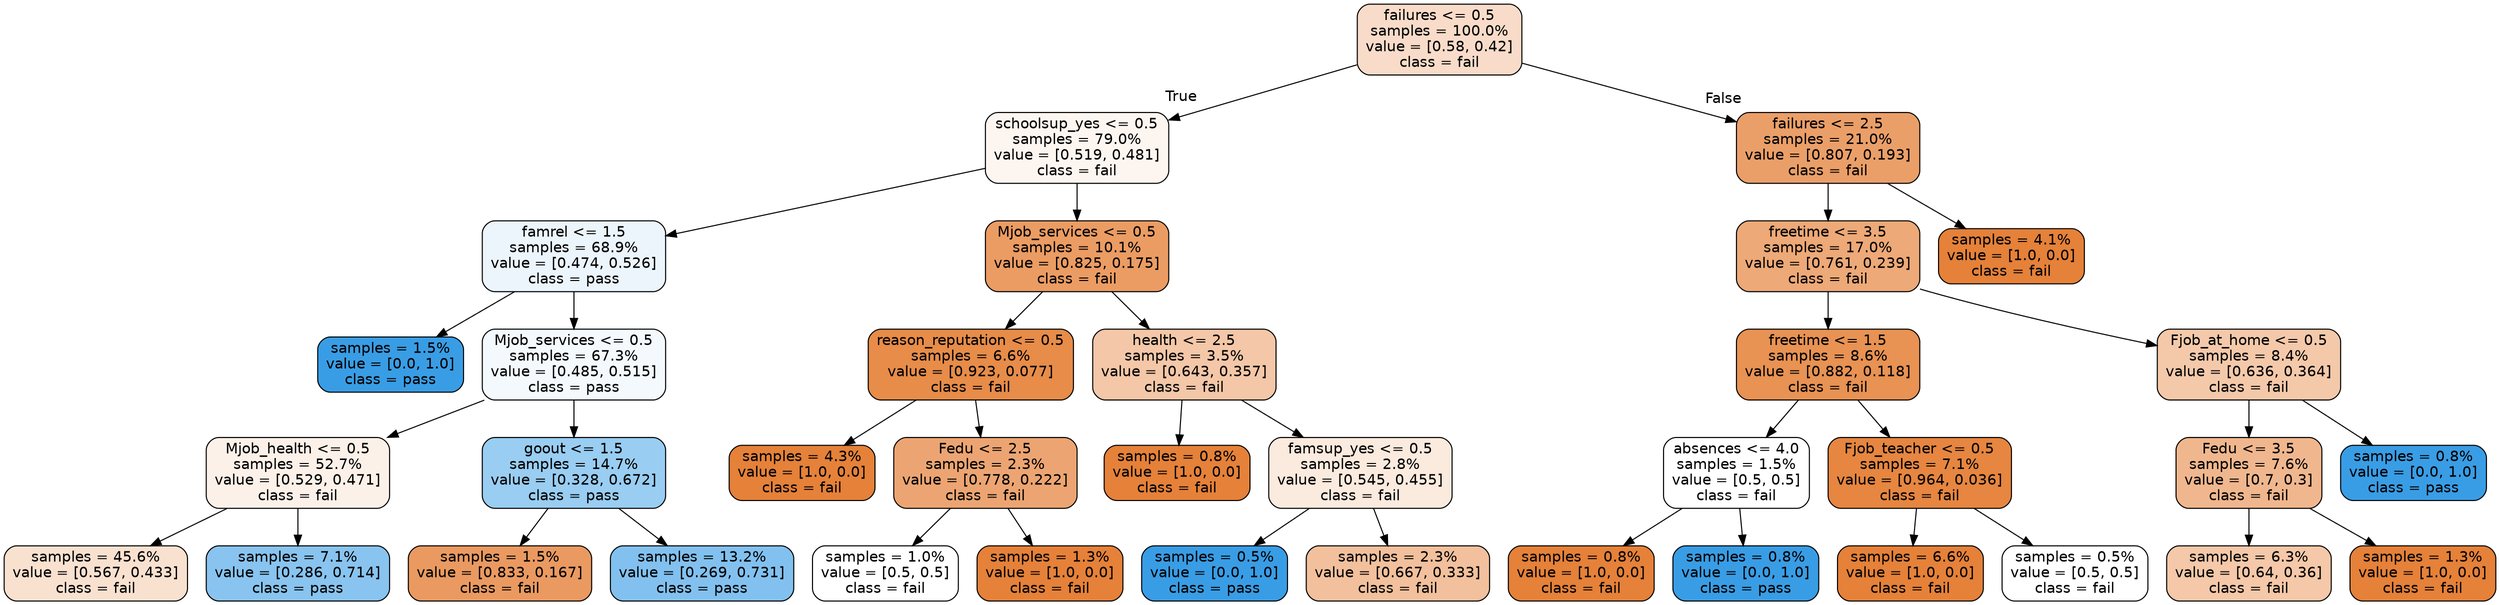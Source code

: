 digraph Tree {
node [shape=box, style="filled, rounded", color="black", fontname=helvetica] ;
edge [fontname=helvetica] ;
0 [label="failures <= 0.5\nsamples = 100.0%\nvalue = [0.58, 0.42]\nclass = fail", fillcolor="#f8dcc9"] ;
1 [label="schoolsup_yes <= 0.5\nsamples = 79.0%\nvalue = [0.519, 0.481]\nclass = fail", fillcolor="#fdf6f0"] ;
0 -> 1 [labeldistance=2.5, labelangle=45, headlabel="True"] ;
2 [label="famrel <= 1.5\nsamples = 68.9%\nvalue = [0.474, 0.526]\nclass = pass", fillcolor="#ecf5fc"] ;
1 -> 2 ;
3 [label="samples = 1.5%\nvalue = [0.0, 1.0]\nclass = pass", fillcolor="#399de5"] ;
2 -> 3 ;
4 [label="Mjob_services <= 0.5\nsamples = 67.3%\nvalue = [0.485, 0.515]\nclass = pass", fillcolor="#f3f9fd"] ;
2 -> 4 ;
5 [label="Mjob_health <= 0.5\nsamples = 52.7%\nvalue = [0.529, 0.471]\nclass = fail", fillcolor="#fcf1e9"] ;
4 -> 5 ;
6 [label="samples = 45.6%\nvalue = [0.567, 0.433]\nclass = fail", fillcolor="#f9e1d0"] ;
5 -> 6 ;
7 [label="samples = 7.1%\nvalue = [0.286, 0.714]\nclass = pass", fillcolor="#88c4ef"] ;
5 -> 7 ;
8 [label="goout <= 1.5\nsamples = 14.7%\nvalue = [0.328, 0.672]\nclass = pass", fillcolor="#99cdf2"] ;
4 -> 8 ;
9 [label="samples = 1.5%\nvalue = [0.833, 0.167]\nclass = fail", fillcolor="#ea9a61"] ;
8 -> 9 ;
10 [label="samples = 13.2%\nvalue = [0.269, 0.731]\nclass = pass", fillcolor="#82c1ef"] ;
8 -> 10 ;
11 [label="Mjob_services <= 0.5\nsamples = 10.1%\nvalue = [0.825, 0.175]\nclass = fail", fillcolor="#eb9c63"] ;
1 -> 11 ;
12 [label="reason_reputation <= 0.5\nsamples = 6.6%\nvalue = [0.923, 0.077]\nclass = fail", fillcolor="#e78c49"] ;
11 -> 12 ;
13 [label="samples = 4.3%\nvalue = [1.0, 0.0]\nclass = fail", fillcolor="#e58139"] ;
12 -> 13 ;
14 [label="Fedu <= 2.5\nsamples = 2.3%\nvalue = [0.778, 0.222]\nclass = fail", fillcolor="#eca572"] ;
12 -> 14 ;
15 [label="samples = 1.0%\nvalue = [0.5, 0.5]\nclass = fail", fillcolor="#ffffff"] ;
14 -> 15 ;
16 [label="samples = 1.3%\nvalue = [1.0, 0.0]\nclass = fail", fillcolor="#e58139"] ;
14 -> 16 ;
17 [label="health <= 2.5\nsamples = 3.5%\nvalue = [0.643, 0.357]\nclass = fail", fillcolor="#f3c7a7"] ;
11 -> 17 ;
18 [label="samples = 0.8%\nvalue = [1.0, 0.0]\nclass = fail", fillcolor="#e58139"] ;
17 -> 18 ;
19 [label="famsup_yes <= 0.5\nsamples = 2.8%\nvalue = [0.545, 0.455]\nclass = fail", fillcolor="#fbeade"] ;
17 -> 19 ;
20 [label="samples = 0.5%\nvalue = [0.0, 1.0]\nclass = pass", fillcolor="#399de5"] ;
19 -> 20 ;
21 [label="samples = 2.3%\nvalue = [0.667, 0.333]\nclass = fail", fillcolor="#f2c09c"] ;
19 -> 21 ;
22 [label="failures <= 2.5\nsamples = 21.0%\nvalue = [0.807, 0.193]\nclass = fail", fillcolor="#eb9f68"] ;
0 -> 22 [labeldistance=2.5, labelangle=-45, headlabel="False"] ;
23 [label="freetime <= 3.5\nsamples = 17.0%\nvalue = [0.761, 0.239]\nclass = fail", fillcolor="#eda977"] ;
22 -> 23 ;
24 [label="freetime <= 1.5\nsamples = 8.6%\nvalue = [0.882, 0.118]\nclass = fail", fillcolor="#e89253"] ;
23 -> 24 ;
25 [label="absences <= 4.0\nsamples = 1.5%\nvalue = [0.5, 0.5]\nclass = fail", fillcolor="#ffffff"] ;
24 -> 25 ;
26 [label="samples = 0.8%\nvalue = [1.0, 0.0]\nclass = fail", fillcolor="#e58139"] ;
25 -> 26 ;
27 [label="samples = 0.8%\nvalue = [0.0, 1.0]\nclass = pass", fillcolor="#399de5"] ;
25 -> 27 ;
28 [label="Fjob_teacher <= 0.5\nsamples = 7.1%\nvalue = [0.964, 0.036]\nclass = fail", fillcolor="#e68640"] ;
24 -> 28 ;
29 [label="samples = 6.6%\nvalue = [1.0, 0.0]\nclass = fail", fillcolor="#e58139"] ;
28 -> 29 ;
30 [label="samples = 0.5%\nvalue = [0.5, 0.5]\nclass = fail", fillcolor="#ffffff"] ;
28 -> 30 ;
31 [label="Fjob_at_home <= 0.5\nsamples = 8.4%\nvalue = [0.636, 0.364]\nclass = fail", fillcolor="#f4c9aa"] ;
23 -> 31 ;
32 [label="Fedu <= 3.5\nsamples = 7.6%\nvalue = [0.7, 0.3]\nclass = fail", fillcolor="#f0b78e"] ;
31 -> 32 ;
33 [label="samples = 6.3%\nvalue = [0.64, 0.36]\nclass = fail", fillcolor="#f4c8a8"] ;
32 -> 33 ;
34 [label="samples = 1.3%\nvalue = [1.0, 0.0]\nclass = fail", fillcolor="#e58139"] ;
32 -> 34 ;
35 [label="samples = 0.8%\nvalue = [0.0, 1.0]\nclass = pass", fillcolor="#399de5"] ;
31 -> 35 ;
36 [label="samples = 4.1%\nvalue = [1.0, 0.0]\nclass = fail", fillcolor="#e58139"] ;
22 -> 36 ;
}